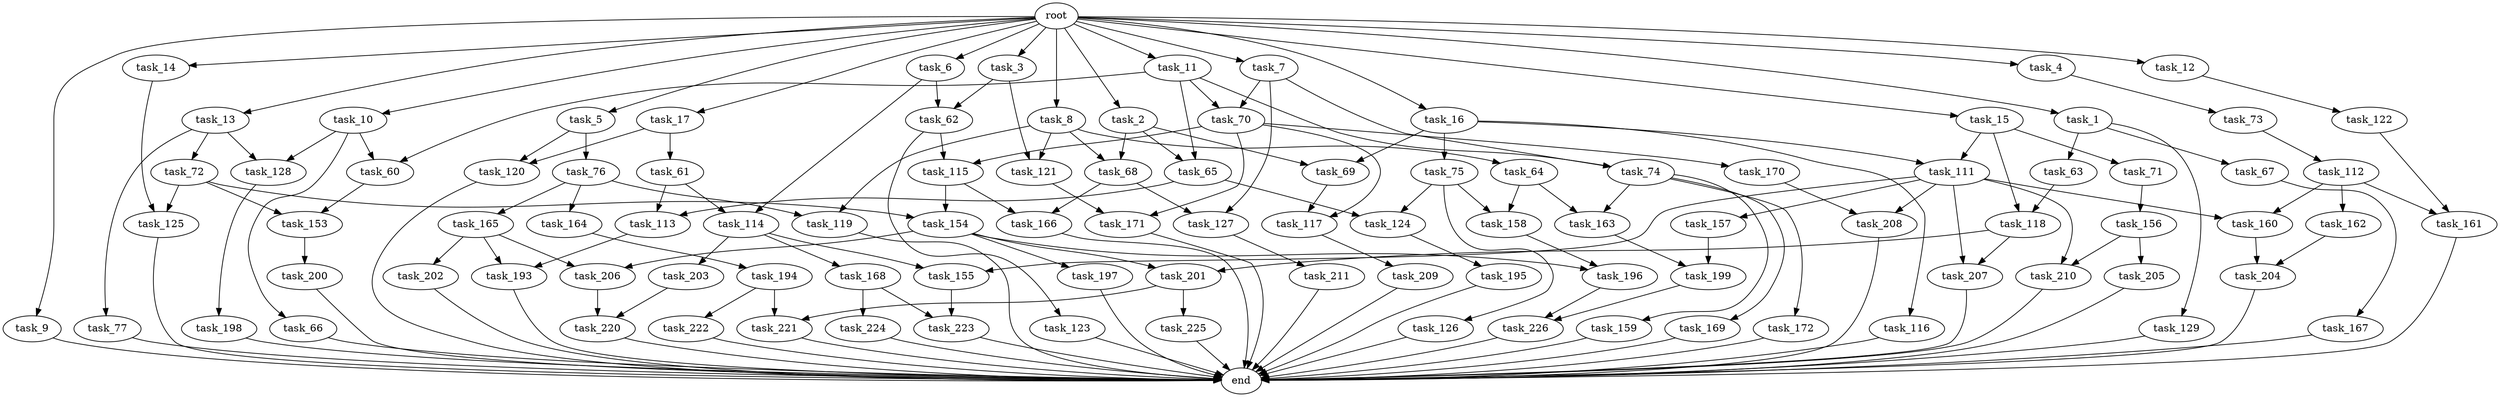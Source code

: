 digraph G {
  root [size="0.000000"];
  task_1 [size="2.048000"];
  task_2 [size="2.048000"];
  task_3 [size="2.048000"];
  task_4 [size="2.048000"];
  task_5 [size="2.048000"];
  task_6 [size="2.048000"];
  task_7 [size="2.048000"];
  task_8 [size="2.048000"];
  task_9 [size="2.048000"];
  task_10 [size="2.048000"];
  task_11 [size="2.048000"];
  task_12 [size="2.048000"];
  task_13 [size="2.048000"];
  task_14 [size="2.048000"];
  task_15 [size="2.048000"];
  task_16 [size="2.048000"];
  task_17 [size="2.048000"];
  task_60 [size="1271310319.616000"];
  task_61 [size="68719476.736000"];
  task_62 [size="1666447310.848000"];
  task_63 [size="154618822.656000"];
  task_64 [size="841813590.016000"];
  task_65 [size="2559800508.416000"];
  task_66 [size="429496729.600000"];
  task_67 [size="154618822.656000"];
  task_68 [size="2559800508.416000"];
  task_69 [size="2336462209.024000"];
  task_70 [size="910533066.752000"];
  task_71 [size="68719476.736000"];
  task_72 [size="618475290.624000"];
  task_73 [size="618475290.624000"];
  task_74 [size="910533066.752000"];
  task_75 [size="618475290.624000"];
  task_76 [size="618475290.624000"];
  task_77 [size="618475290.624000"];
  task_111 [size="687194767.360000"];
  task_112 [size="841813590.016000"];
  task_113 [size="1666447310.848000"];
  task_114 [size="549755813.888000"];
  task_115 [size="343597383.680000"];
  task_116 [size="618475290.624000"];
  task_117 [size="1992864825.344000"];
  task_118 [size="137438953.472000"];
  task_119 [size="1683627180.032000"];
  task_120 [size="687194767.360000"];
  task_121 [size="2233382993.920000"];
  task_122 [size="68719476.736000"];
  task_123 [size="68719476.736000"];
  task_124 [size="3109556322.304000"];
  task_125 [size="2336462209.024000"];
  task_126 [size="1717986918.400000"];
  task_127 [size="1786706395.136000"];
  task_128 [size="1047972020.224000"];
  task_129 [size="154618822.656000"];
  task_153 [size="1047972020.224000"];
  task_154 [size="1047972020.224000"];
  task_155 [size="429496729.600000"];
  task_156 [size="1717986918.400000"];
  task_157 [size="154618822.656000"];
  task_158 [size="1786706395.136000"];
  task_159 [size="1099511627.776000"];
  task_160 [size="584115552.256000"];
  task_161 [size="1271310319.616000"];
  task_162 [size="429496729.600000"];
  task_163 [size="1168231104.512000"];
  task_164 [size="841813590.016000"];
  task_165 [size="841813590.016000"];
  task_166 [size="2147483648.000000"];
  task_167 [size="841813590.016000"];
  task_168 [size="274877906.944000"];
  task_169 [size="1099511627.776000"];
  task_170 [size="274877906.944000"];
  task_171 [size="1374389534.720000"];
  task_172 [size="1099511627.776000"];
  task_193 [size="343597383.680000"];
  task_194 [size="841813590.016000"];
  task_195 [size="429496729.600000"];
  task_196 [size="2491081031.680000"];
  task_197 [size="1391569403.904000"];
  task_198 [size="68719476.736000"];
  task_199 [size="1271310319.616000"];
  task_200 [size="841813590.016000"];
  task_201 [size="1666447310.848000"];
  task_202 [size="274877906.944000"];
  task_203 [size="274877906.944000"];
  task_204 [size="2199023255.552000"];
  task_205 [size="618475290.624000"];
  task_206 [size="1666447310.848000"];
  task_207 [size="429496729.600000"];
  task_208 [size="309237645.312000"];
  task_209 [size="1391569403.904000"];
  task_210 [size="773094113.280000"];
  task_211 [size="68719476.736000"];
  task_220 [size="2491081031.680000"];
  task_221 [size="1254130450.432000"];
  task_222 [size="1099511627.776000"];
  task_223 [size="584115552.256000"];
  task_224 [size="429496729.600000"];
  task_225 [size="154618822.656000"];
  task_226 [size="1460288880.640000"];
  end [size="0.000000"];

  root -> task_1 [size="1.000000"];
  root -> task_2 [size="1.000000"];
  root -> task_3 [size="1.000000"];
  root -> task_4 [size="1.000000"];
  root -> task_5 [size="1.000000"];
  root -> task_6 [size="1.000000"];
  root -> task_7 [size="1.000000"];
  root -> task_8 [size="1.000000"];
  root -> task_9 [size="1.000000"];
  root -> task_10 [size="1.000000"];
  root -> task_11 [size="1.000000"];
  root -> task_12 [size="1.000000"];
  root -> task_13 [size="1.000000"];
  root -> task_14 [size="1.000000"];
  root -> task_15 [size="1.000000"];
  root -> task_16 [size="1.000000"];
  root -> task_17 [size="1.000000"];
  task_1 -> task_63 [size="75497472.000000"];
  task_1 -> task_67 [size="75497472.000000"];
  task_1 -> task_129 [size="75497472.000000"];
  task_2 -> task_65 [size="838860800.000000"];
  task_2 -> task_68 [size="838860800.000000"];
  task_2 -> task_69 [size="838860800.000000"];
  task_3 -> task_62 [size="679477248.000000"];
  task_3 -> task_121 [size="679477248.000000"];
  task_4 -> task_73 [size="301989888.000000"];
  task_5 -> task_76 [size="301989888.000000"];
  task_5 -> task_120 [size="301989888.000000"];
  task_6 -> task_62 [size="134217728.000000"];
  task_6 -> task_114 [size="134217728.000000"];
  task_7 -> task_70 [size="33554432.000000"];
  task_7 -> task_74 [size="33554432.000000"];
  task_7 -> task_127 [size="33554432.000000"];
  task_8 -> task_64 [size="411041792.000000"];
  task_8 -> task_68 [size="411041792.000000"];
  task_8 -> task_119 [size="411041792.000000"];
  task_8 -> task_121 [size="411041792.000000"];
  task_9 -> end [size="1.000000"];
  task_10 -> task_60 [size="209715200.000000"];
  task_10 -> task_66 [size="209715200.000000"];
  task_10 -> task_128 [size="209715200.000000"];
  task_11 -> task_60 [size="411041792.000000"];
  task_11 -> task_65 [size="411041792.000000"];
  task_11 -> task_70 [size="411041792.000000"];
  task_11 -> task_74 [size="411041792.000000"];
  task_12 -> task_122 [size="33554432.000000"];
  task_13 -> task_72 [size="301989888.000000"];
  task_13 -> task_77 [size="301989888.000000"];
  task_13 -> task_128 [size="301989888.000000"];
  task_14 -> task_125 [size="838860800.000000"];
  task_15 -> task_71 [size="33554432.000000"];
  task_15 -> task_111 [size="33554432.000000"];
  task_15 -> task_118 [size="33554432.000000"];
  task_16 -> task_69 [size="301989888.000000"];
  task_16 -> task_75 [size="301989888.000000"];
  task_16 -> task_111 [size="301989888.000000"];
  task_16 -> task_116 [size="301989888.000000"];
  task_17 -> task_61 [size="33554432.000000"];
  task_17 -> task_120 [size="33554432.000000"];
  task_60 -> task_153 [size="209715200.000000"];
  task_61 -> task_113 [size="134217728.000000"];
  task_61 -> task_114 [size="134217728.000000"];
  task_62 -> task_115 [size="33554432.000000"];
  task_62 -> task_123 [size="33554432.000000"];
  task_63 -> task_118 [size="33554432.000000"];
  task_64 -> task_158 [size="33554432.000000"];
  task_64 -> task_163 [size="33554432.000000"];
  task_65 -> task_113 [size="679477248.000000"];
  task_65 -> task_124 [size="679477248.000000"];
  task_66 -> end [size="1.000000"];
  task_67 -> task_167 [size="411041792.000000"];
  task_68 -> task_127 [size="838860800.000000"];
  task_68 -> task_166 [size="838860800.000000"];
  task_69 -> task_117 [size="838860800.000000"];
  task_70 -> task_115 [size="134217728.000000"];
  task_70 -> task_117 [size="134217728.000000"];
  task_70 -> task_170 [size="134217728.000000"];
  task_70 -> task_171 [size="134217728.000000"];
  task_71 -> task_156 [size="838860800.000000"];
  task_72 -> task_125 [size="301989888.000000"];
  task_72 -> task_153 [size="301989888.000000"];
  task_72 -> task_154 [size="301989888.000000"];
  task_73 -> task_112 [size="411041792.000000"];
  task_74 -> task_159 [size="536870912.000000"];
  task_74 -> task_163 [size="536870912.000000"];
  task_74 -> task_169 [size="536870912.000000"];
  task_74 -> task_172 [size="536870912.000000"];
  task_75 -> task_124 [size="838860800.000000"];
  task_75 -> task_126 [size="838860800.000000"];
  task_75 -> task_158 [size="838860800.000000"];
  task_76 -> task_119 [size="411041792.000000"];
  task_76 -> task_164 [size="411041792.000000"];
  task_76 -> task_165 [size="411041792.000000"];
  task_77 -> end [size="1.000000"];
  task_111 -> task_155 [size="75497472.000000"];
  task_111 -> task_157 [size="75497472.000000"];
  task_111 -> task_160 [size="75497472.000000"];
  task_111 -> task_207 [size="75497472.000000"];
  task_111 -> task_208 [size="75497472.000000"];
  task_111 -> task_210 [size="75497472.000000"];
  task_112 -> task_160 [size="209715200.000000"];
  task_112 -> task_161 [size="209715200.000000"];
  task_112 -> task_162 [size="209715200.000000"];
  task_113 -> task_193 [size="33554432.000000"];
  task_114 -> task_155 [size="134217728.000000"];
  task_114 -> task_168 [size="134217728.000000"];
  task_114 -> task_203 [size="134217728.000000"];
  task_115 -> task_154 [size="209715200.000000"];
  task_115 -> task_166 [size="209715200.000000"];
  task_116 -> end [size="1.000000"];
  task_117 -> task_209 [size="679477248.000000"];
  task_118 -> task_201 [size="134217728.000000"];
  task_118 -> task_207 [size="134217728.000000"];
  task_119 -> end [size="1.000000"];
  task_120 -> end [size="1.000000"];
  task_121 -> task_171 [size="536870912.000000"];
  task_122 -> task_161 [size="411041792.000000"];
  task_123 -> end [size="1.000000"];
  task_124 -> task_195 [size="209715200.000000"];
  task_125 -> end [size="1.000000"];
  task_126 -> end [size="1.000000"];
  task_127 -> task_211 [size="33554432.000000"];
  task_128 -> task_198 [size="33554432.000000"];
  task_129 -> end [size="1.000000"];
  task_153 -> task_200 [size="411041792.000000"];
  task_154 -> task_196 [size="679477248.000000"];
  task_154 -> task_197 [size="679477248.000000"];
  task_154 -> task_201 [size="679477248.000000"];
  task_154 -> task_206 [size="679477248.000000"];
  task_155 -> task_223 [size="75497472.000000"];
  task_156 -> task_205 [size="301989888.000000"];
  task_156 -> task_210 [size="301989888.000000"];
  task_157 -> task_199 [size="411041792.000000"];
  task_158 -> task_196 [size="536870912.000000"];
  task_159 -> end [size="1.000000"];
  task_160 -> task_204 [size="536870912.000000"];
  task_161 -> end [size="1.000000"];
  task_162 -> task_204 [size="536870912.000000"];
  task_163 -> task_199 [size="209715200.000000"];
  task_164 -> task_194 [size="411041792.000000"];
  task_165 -> task_193 [size="134217728.000000"];
  task_165 -> task_202 [size="134217728.000000"];
  task_165 -> task_206 [size="134217728.000000"];
  task_166 -> end [size="1.000000"];
  task_167 -> end [size="1.000000"];
  task_168 -> task_223 [size="209715200.000000"];
  task_168 -> task_224 [size="209715200.000000"];
  task_169 -> end [size="1.000000"];
  task_170 -> task_208 [size="75497472.000000"];
  task_171 -> end [size="1.000000"];
  task_172 -> end [size="1.000000"];
  task_193 -> end [size="1.000000"];
  task_194 -> task_221 [size="536870912.000000"];
  task_194 -> task_222 [size="536870912.000000"];
  task_195 -> end [size="1.000000"];
  task_196 -> task_226 [size="411041792.000000"];
  task_197 -> end [size="1.000000"];
  task_198 -> end [size="1.000000"];
  task_199 -> task_226 [size="301989888.000000"];
  task_200 -> end [size="1.000000"];
  task_201 -> task_221 [size="75497472.000000"];
  task_201 -> task_225 [size="75497472.000000"];
  task_202 -> end [size="1.000000"];
  task_203 -> task_220 [size="679477248.000000"];
  task_204 -> end [size="1.000000"];
  task_205 -> end [size="1.000000"];
  task_206 -> task_220 [size="536870912.000000"];
  task_207 -> end [size="1.000000"];
  task_208 -> end [size="1.000000"];
  task_209 -> end [size="1.000000"];
  task_210 -> end [size="1.000000"];
  task_211 -> end [size="1.000000"];
  task_220 -> end [size="1.000000"];
  task_221 -> end [size="1.000000"];
  task_222 -> end [size="1.000000"];
  task_223 -> end [size="1.000000"];
  task_224 -> end [size="1.000000"];
  task_225 -> end [size="1.000000"];
  task_226 -> end [size="1.000000"];
}
